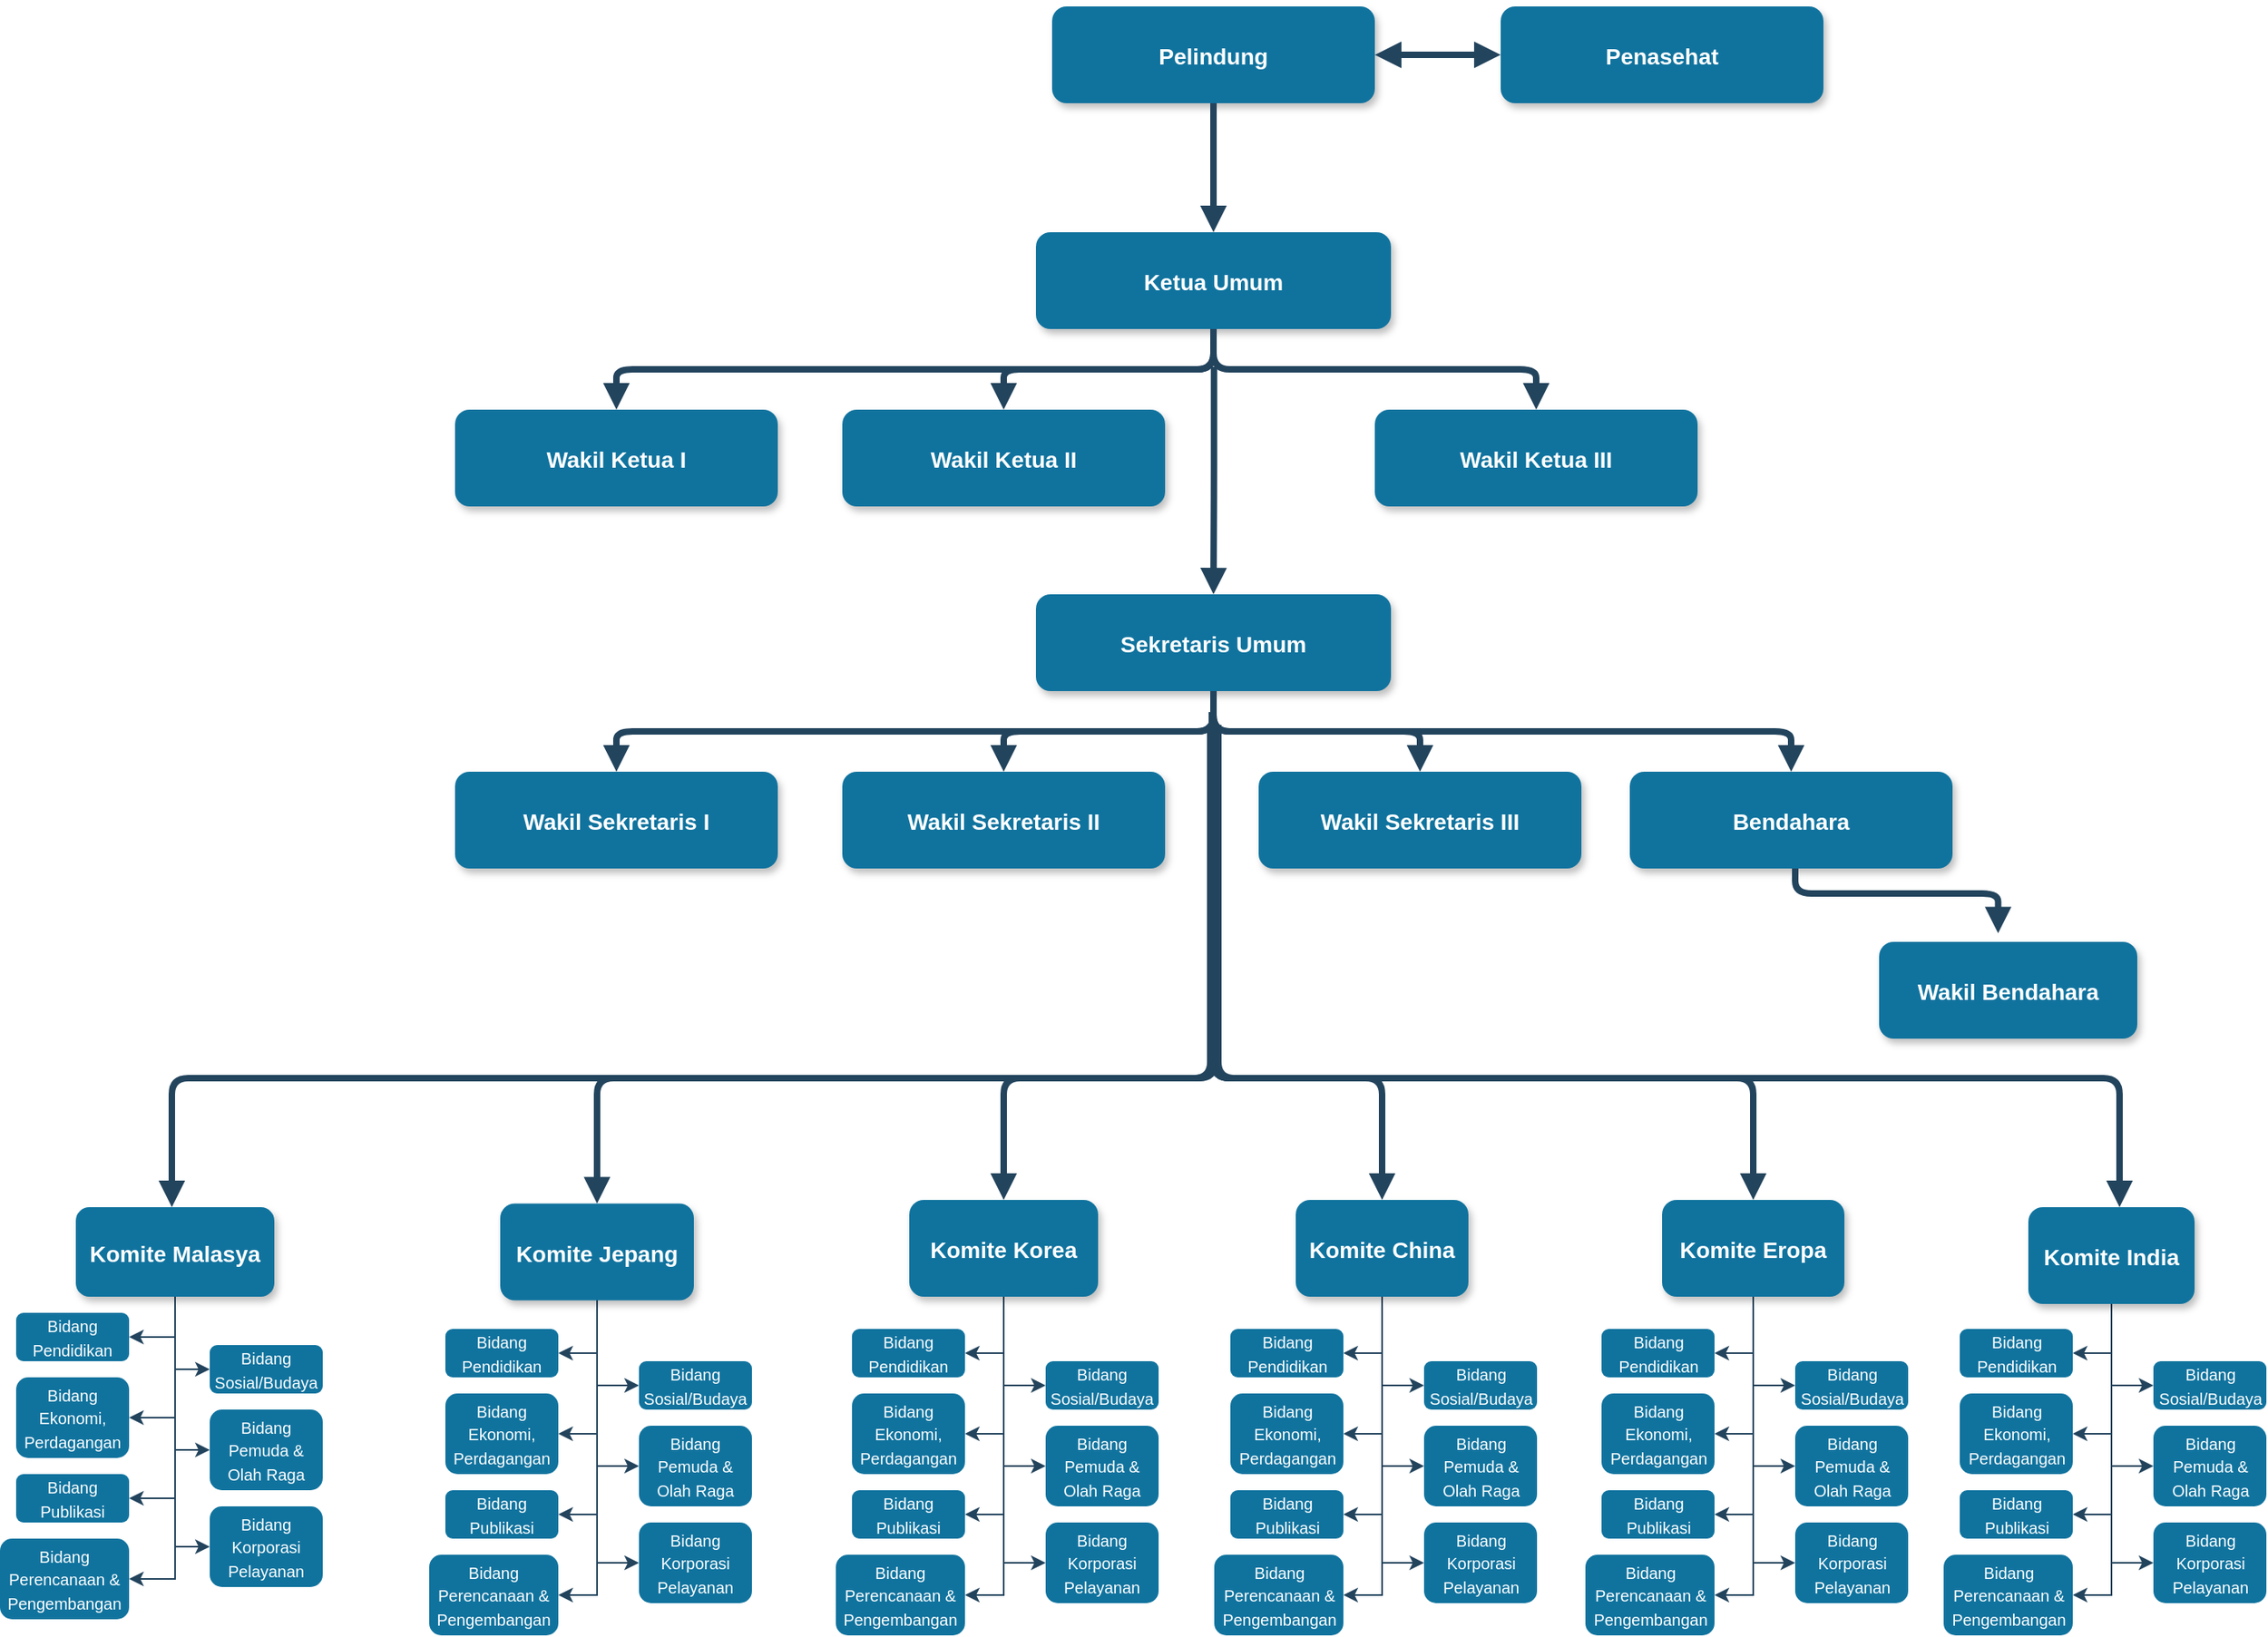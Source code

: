 <mxfile version="15.7.4" type="github">
  <diagram name="Page-1" id="97916047-d0de-89f5-080d-49f4d83e522f">
    <mxGraphModel dx="1789" dy="700" grid="1" gridSize="10" guides="1" tooltips="1" connect="1" arrows="1" fold="1" page="1" pageScale="1.5" pageWidth="1169" pageHeight="827" background="none" math="0" shadow="0">
      <root>
        <mxCell id="0" />
        <mxCell id="1" parent="0" />
        <mxCell id="2" value="Pelindung" style="rounded=1;fillColor=#10739E;strokeColor=none;shadow=1;gradientColor=none;fontStyle=1;fontColor=#FFFFFF;fontSize=14;" parent="1" vertex="1">
          <mxGeometry x="672" y="40" width="200" height="60" as="geometry" />
        </mxCell>
        <mxCell id="3" value="Ketua Umum" style="rounded=1;fillColor=#10739E;strokeColor=none;shadow=1;gradientColor=none;fontStyle=1;fontColor=#FFFFFF;fontSize=14;" parent="1" vertex="1">
          <mxGeometry x="662" y="180" width="220" height="60" as="geometry" />
        </mxCell>
        <mxCell id="4" value="Wakil Ketua I" style="rounded=1;fillColor=#10739E;strokeColor=none;shadow=1;gradientColor=none;fontStyle=1;fontColor=#FFFFFF;fontSize=14;" parent="1" vertex="1">
          <mxGeometry x="302" y="290" width="200" height="60" as="geometry" />
        </mxCell>
        <mxCell id="5" value="Wakil Ketua II" style="rounded=1;fillColor=#10739E;strokeColor=none;shadow=1;gradientColor=none;fontStyle=1;fontColor=#FFFFFF;fontSize=14;" parent="1" vertex="1">
          <mxGeometry x="542" y="290" width="200" height="60" as="geometry" />
        </mxCell>
        <mxCell id="6" value="Wakil Ketua III" style="rounded=1;fillColor=#10739E;strokeColor=none;shadow=1;gradientColor=none;fontStyle=1;fontColor=#FFFFFF;fontSize=14;" parent="1" vertex="1">
          <mxGeometry x="872" y="290" width="200" height="60" as="geometry" />
        </mxCell>
        <mxCell id="29" value="" style="edgeStyle=elbowEdgeStyle;elbow=vertical;strokeWidth=4;endArrow=block;endFill=1;fontStyle=1;strokeColor=#23445D;" parent="1" source="2" target="3" edge="1">
          <mxGeometry x="22" width="100" height="100" as="geometry">
            <mxPoint x="22" y="100" as="sourcePoint" />
            <mxPoint x="122" as="targetPoint" />
          </mxGeometry>
        </mxCell>
        <mxCell id="30" value="" style="edgeStyle=elbowEdgeStyle;elbow=vertical;strokeWidth=4;endArrow=block;endFill=1;fontStyle=1;strokeColor=#23445D;" parent="1" source="3" target="5" edge="1">
          <mxGeometry x="22" width="100" height="100" as="geometry">
            <mxPoint x="22" y="100" as="sourcePoint" />
            <mxPoint x="122" as="targetPoint" />
          </mxGeometry>
        </mxCell>
        <mxCell id="31" value="" style="edgeStyle=elbowEdgeStyle;elbow=vertical;strokeWidth=4;endArrow=block;endFill=1;fontStyle=1;strokeColor=#23445D;" parent="1" source="3" target="4" edge="1">
          <mxGeometry x="22" width="100" height="100" as="geometry">
            <mxPoint x="22" y="100" as="sourcePoint" />
            <mxPoint x="122" as="targetPoint" />
          </mxGeometry>
        </mxCell>
        <mxCell id="32" value="" style="edgeStyle=elbowEdgeStyle;elbow=vertical;strokeWidth=4;endArrow=block;endFill=1;fontStyle=1;strokeColor=#23445D;" parent="1" source="3" target="6" edge="1">
          <mxGeometry x="22" width="100" height="100" as="geometry">
            <mxPoint x="22" y="100" as="sourcePoint" />
            <mxPoint x="122" as="targetPoint" />
          </mxGeometry>
        </mxCell>
        <mxCell id="H2F3GkgKyUctpQFXKYUD-55" value="Penasehat" style="rounded=1;fillColor=#10739E;strokeColor=none;shadow=1;gradientColor=none;fontStyle=1;fontColor=#FFFFFF;fontSize=14;" vertex="1" parent="1">
          <mxGeometry x="950" y="40" width="200" height="60" as="geometry" />
        </mxCell>
        <mxCell id="H2F3GkgKyUctpQFXKYUD-59" value="" style="edgeStyle=elbowEdgeStyle;elbow=vertical;strokeWidth=4;endArrow=block;endFill=1;fontStyle=1;strokeColor=#23445D;" edge="1" parent="1">
          <mxGeometry x="22.33" y="163.5" width="100" height="100" as="geometry">
            <mxPoint x="772.33" y="263.5" as="sourcePoint" />
            <mxPoint x="772" y="404.5" as="targetPoint" />
          </mxGeometry>
        </mxCell>
        <mxCell id="H2F3GkgKyUctpQFXKYUD-60" value="Wakil Sekretaris I" style="rounded=1;fillColor=#10739E;strokeColor=none;shadow=1;gradientColor=none;fontStyle=1;fontColor=#FFFFFF;fontSize=14;" vertex="1" parent="1">
          <mxGeometry x="302" y="514.5" width="200" height="60" as="geometry" />
        </mxCell>
        <mxCell id="H2F3GkgKyUctpQFXKYUD-61" value="" style="edgeStyle=elbowEdgeStyle;elbow=vertical;strokeWidth=4;endArrow=block;endFill=1;fontStyle=1;strokeColor=#23445D;" edge="1" source="H2F3GkgKyUctpQFXKYUD-66" target="H2F3GkgKyUctpQFXKYUD-60" parent="1">
          <mxGeometry x="22" y="224.5" width="100" height="100" as="geometry">
            <mxPoint x="22" y="324.5" as="sourcePoint" />
            <mxPoint x="122" y="224.5" as="targetPoint" />
          </mxGeometry>
        </mxCell>
        <mxCell id="H2F3GkgKyUctpQFXKYUD-62" value="Wakil Sekretaris II" style="rounded=1;fillColor=#10739E;strokeColor=none;shadow=1;gradientColor=none;fontStyle=1;fontColor=#FFFFFF;fontSize=14;" vertex="1" parent="1">
          <mxGeometry x="542" y="514.5" width="200" height="60" as="geometry" />
        </mxCell>
        <mxCell id="H2F3GkgKyUctpQFXKYUD-64" value="Wakil Sekretaris III" style="rounded=1;fillColor=#10739E;strokeColor=none;shadow=1;gradientColor=none;fontStyle=1;fontColor=#FFFFFF;fontSize=14;" vertex="1" parent="1">
          <mxGeometry x="800" y="514.5" width="200" height="60" as="geometry" />
        </mxCell>
        <mxCell id="H2F3GkgKyUctpQFXKYUD-65" value="" style="edgeStyle=elbowEdgeStyle;elbow=vertical;strokeWidth=4;endArrow=block;endFill=1;fontStyle=1;strokeColor=#23445D;" edge="1" source="H2F3GkgKyUctpQFXKYUD-66" target="H2F3GkgKyUctpQFXKYUD-64" parent="1">
          <mxGeometry x="22" y="224.5" width="100" height="100" as="geometry">
            <mxPoint x="22" y="324.5" as="sourcePoint" />
            <mxPoint x="122" y="224.5" as="targetPoint" />
          </mxGeometry>
        </mxCell>
        <mxCell id="H2F3GkgKyUctpQFXKYUD-66" value="Sekretaris Umum" style="rounded=1;fillColor=#10739E;strokeColor=none;shadow=1;gradientColor=none;fontStyle=1;fontColor=#FFFFFF;fontSize=14;" vertex="1" parent="1">
          <mxGeometry x="662" y="404.5" width="220" height="60" as="geometry" />
        </mxCell>
        <mxCell id="H2F3GkgKyUctpQFXKYUD-67" value="" style="edgeStyle=elbowEdgeStyle;elbow=vertical;strokeWidth=4;endArrow=block;endFill=1;fontStyle=1;strokeColor=#23445D;" edge="1" parent="1">
          <mxGeometry x="22" y="224.5" width="100" height="100" as="geometry">
            <mxPoint x="772" y="464.5" as="sourcePoint" />
            <mxPoint x="642" y="514.5" as="targetPoint" />
          </mxGeometry>
        </mxCell>
        <mxCell id="H2F3GkgKyUctpQFXKYUD-68" value="" style="edgeStyle=elbowEdgeStyle;elbow=vertical;strokeWidth=4;endArrow=block;endFill=1;fontStyle=1;strokeColor=#23445D;exitX=0.5;exitY=1;exitDx=0;exitDy=0;" edge="1" target="H2F3GkgKyUctpQFXKYUD-69" parent="1" source="H2F3GkgKyUctpQFXKYUD-66">
          <mxGeometry x="270" y="224.5" width="100" height="100" as="geometry">
            <mxPoint x="1020" y="464.5" as="sourcePoint" />
            <mxPoint x="370" y="224.5" as="targetPoint" />
          </mxGeometry>
        </mxCell>
        <mxCell id="H2F3GkgKyUctpQFXKYUD-69" value="Bendahara" style="rounded=1;fillColor=#10739E;strokeColor=none;shadow=1;gradientColor=none;fontStyle=1;fontColor=#FFFFFF;fontSize=14;" vertex="1" parent="1">
          <mxGeometry x="1030" y="514.5" width="200" height="60" as="geometry" />
        </mxCell>
        <mxCell id="H2F3GkgKyUctpQFXKYUD-96" style="edgeStyle=orthogonalEdgeStyle;rounded=0;orthogonalLoop=1;jettySize=auto;html=1;entryX=1;entryY=0.5;entryDx=0;entryDy=0;strokeColor=#23445D;" edge="1" parent="1" source="H2F3GkgKyUctpQFXKYUD-70" target="H2F3GkgKyUctpQFXKYUD-87">
          <mxGeometry relative="1" as="geometry" />
        </mxCell>
        <mxCell id="H2F3GkgKyUctpQFXKYUD-97" style="edgeStyle=orthogonalEdgeStyle;rounded=0;orthogonalLoop=1;jettySize=auto;html=1;entryX=0;entryY=0.5;entryDx=0;entryDy=0;strokeColor=#23445D;" edge="1" parent="1" source="H2F3GkgKyUctpQFXKYUD-70" target="H2F3GkgKyUctpQFXKYUD-89">
          <mxGeometry relative="1" as="geometry" />
        </mxCell>
        <mxCell id="H2F3GkgKyUctpQFXKYUD-98" style="edgeStyle=orthogonalEdgeStyle;rounded=0;orthogonalLoop=1;jettySize=auto;html=1;entryX=1;entryY=0.5;entryDx=0;entryDy=0;strokeColor=#23445D;" edge="1" parent="1" source="H2F3GkgKyUctpQFXKYUD-70" target="H2F3GkgKyUctpQFXKYUD-88">
          <mxGeometry relative="1" as="geometry" />
        </mxCell>
        <mxCell id="H2F3GkgKyUctpQFXKYUD-99" style="edgeStyle=orthogonalEdgeStyle;rounded=0;orthogonalLoop=1;jettySize=auto;html=1;entryX=0;entryY=0.5;entryDx=0;entryDy=0;strokeColor=#23445D;" edge="1" parent="1" source="H2F3GkgKyUctpQFXKYUD-70" target="H2F3GkgKyUctpQFXKYUD-90">
          <mxGeometry relative="1" as="geometry" />
        </mxCell>
        <mxCell id="H2F3GkgKyUctpQFXKYUD-100" style="edgeStyle=orthogonalEdgeStyle;rounded=0;orthogonalLoop=1;jettySize=auto;html=1;entryX=1;entryY=0.5;entryDx=0;entryDy=0;strokeColor=#23445D;" edge="1" parent="1" source="H2F3GkgKyUctpQFXKYUD-70" target="H2F3GkgKyUctpQFXKYUD-91">
          <mxGeometry relative="1" as="geometry" />
        </mxCell>
        <mxCell id="H2F3GkgKyUctpQFXKYUD-101" style="edgeStyle=orthogonalEdgeStyle;rounded=0;orthogonalLoop=1;jettySize=auto;html=1;entryX=0;entryY=0.5;entryDx=0;entryDy=0;strokeColor=#23445D;" edge="1" parent="1" source="H2F3GkgKyUctpQFXKYUD-70" target="H2F3GkgKyUctpQFXKYUD-92">
          <mxGeometry relative="1" as="geometry" />
        </mxCell>
        <mxCell id="H2F3GkgKyUctpQFXKYUD-167" style="edgeStyle=orthogonalEdgeStyle;rounded=0;orthogonalLoop=1;jettySize=auto;html=1;entryX=1;entryY=0.5;entryDx=0;entryDy=0;fontSize=10;fontColor=#FFFFFF;strokeColor=#23445D;" edge="1" parent="1" source="H2F3GkgKyUctpQFXKYUD-70" target="H2F3GkgKyUctpQFXKYUD-93">
          <mxGeometry relative="1" as="geometry" />
        </mxCell>
        <mxCell id="H2F3GkgKyUctpQFXKYUD-70" value="Komite Malasya" style="rounded=1;fillColor=#10739E;strokeColor=none;shadow=1;gradientColor=none;fontStyle=1;fontColor=#FFFFFF;fontSize=14;" vertex="1" parent="1">
          <mxGeometry x="67" y="784.5" width="123" height="55.5" as="geometry" />
        </mxCell>
        <mxCell id="H2F3GkgKyUctpQFXKYUD-217" style="edgeStyle=orthogonalEdgeStyle;rounded=0;orthogonalLoop=1;jettySize=auto;html=1;entryX=1;entryY=0.5;entryDx=0;entryDy=0;fontSize=10;fontColor=#FFFFFF;strokeColor=#23445D;" edge="1" parent="1" source="H2F3GkgKyUctpQFXKYUD-71" target="H2F3GkgKyUctpQFXKYUD-188">
          <mxGeometry relative="1" as="geometry" />
        </mxCell>
        <mxCell id="H2F3GkgKyUctpQFXKYUD-218" style="edgeStyle=orthogonalEdgeStyle;rounded=0;orthogonalLoop=1;jettySize=auto;html=1;entryX=1;entryY=0.5;entryDx=0;entryDy=0;fontSize=10;fontColor=#FFFFFF;strokeColor=#23445D;" edge="1" parent="1" source="H2F3GkgKyUctpQFXKYUD-71" target="H2F3GkgKyUctpQFXKYUD-182">
          <mxGeometry relative="1" as="geometry" />
        </mxCell>
        <mxCell id="H2F3GkgKyUctpQFXKYUD-219" style="edgeStyle=orthogonalEdgeStyle;rounded=0;orthogonalLoop=1;jettySize=auto;html=1;entryX=0;entryY=0.5;entryDx=0;entryDy=0;fontSize=10;fontColor=#FFFFFF;strokeColor=#23445D;" edge="1" parent="1" source="H2F3GkgKyUctpQFXKYUD-71" target="H2F3GkgKyUctpQFXKYUD-184">
          <mxGeometry relative="1" as="geometry" />
        </mxCell>
        <mxCell id="H2F3GkgKyUctpQFXKYUD-220" style="edgeStyle=orthogonalEdgeStyle;rounded=0;orthogonalLoop=1;jettySize=auto;html=1;entryX=1;entryY=0.5;entryDx=0;entryDy=0;fontSize=10;fontColor=#FFFFFF;strokeColor=#23445D;" edge="1" parent="1" source="H2F3GkgKyUctpQFXKYUD-71" target="H2F3GkgKyUctpQFXKYUD-183">
          <mxGeometry relative="1" as="geometry" />
        </mxCell>
        <mxCell id="H2F3GkgKyUctpQFXKYUD-221" style="edgeStyle=orthogonalEdgeStyle;rounded=0;orthogonalLoop=1;jettySize=auto;html=1;entryX=0;entryY=0.5;entryDx=0;entryDy=0;fontSize=10;fontColor=#FFFFFF;strokeColor=#23445D;" edge="1" parent="1" source="H2F3GkgKyUctpQFXKYUD-71" target="H2F3GkgKyUctpQFXKYUD-185">
          <mxGeometry relative="1" as="geometry" />
        </mxCell>
        <mxCell id="H2F3GkgKyUctpQFXKYUD-222" style="edgeStyle=orthogonalEdgeStyle;rounded=0;orthogonalLoop=1;jettySize=auto;html=1;entryX=1;entryY=0.5;entryDx=0;entryDy=0;fontSize=10;fontColor=#FFFFFF;strokeColor=#23445D;" edge="1" parent="1" source="H2F3GkgKyUctpQFXKYUD-71" target="H2F3GkgKyUctpQFXKYUD-186">
          <mxGeometry relative="1" as="geometry" />
        </mxCell>
        <mxCell id="H2F3GkgKyUctpQFXKYUD-223" style="edgeStyle=orthogonalEdgeStyle;rounded=0;orthogonalLoop=1;jettySize=auto;html=1;entryX=0;entryY=0.5;entryDx=0;entryDy=0;fontSize=10;fontColor=#FFFFFF;strokeColor=#23445D;" edge="1" parent="1" source="H2F3GkgKyUctpQFXKYUD-71" target="H2F3GkgKyUctpQFXKYUD-187">
          <mxGeometry relative="1" as="geometry" />
        </mxCell>
        <mxCell id="H2F3GkgKyUctpQFXKYUD-71" value="Komite Jepang" style="rounded=1;fillColor=#10739E;strokeColor=none;shadow=1;gradientColor=none;fontStyle=1;fontColor=#FFFFFF;fontSize=14;" vertex="1" parent="1">
          <mxGeometry x="330" y="782.25" width="120" height="60" as="geometry" />
        </mxCell>
        <mxCell id="H2F3GkgKyUctpQFXKYUD-225" style="edgeStyle=orthogonalEdgeStyle;rounded=0;orthogonalLoop=1;jettySize=auto;html=1;entryX=1;entryY=0.5;entryDx=0;entryDy=0;fontSize=10;fontColor=#FFFFFF;strokeColor=#23445D;" edge="1" parent="1" source="H2F3GkgKyUctpQFXKYUD-72" target="H2F3GkgKyUctpQFXKYUD-195">
          <mxGeometry relative="1" as="geometry" />
        </mxCell>
        <mxCell id="H2F3GkgKyUctpQFXKYUD-226" style="edgeStyle=orthogonalEdgeStyle;rounded=0;orthogonalLoop=1;jettySize=auto;html=1;entryX=1;entryY=0.5;entryDx=0;entryDy=0;fontSize=10;fontColor=#FFFFFF;strokeColor=#23445D;" edge="1" parent="1" source="H2F3GkgKyUctpQFXKYUD-72" target="H2F3GkgKyUctpQFXKYUD-189">
          <mxGeometry relative="1" as="geometry" />
        </mxCell>
        <mxCell id="H2F3GkgKyUctpQFXKYUD-227" style="edgeStyle=orthogonalEdgeStyle;rounded=0;orthogonalLoop=1;jettySize=auto;html=1;entryX=0;entryY=0.5;entryDx=0;entryDy=0;fontSize=10;fontColor=#FFFFFF;strokeColor=#23445D;" edge="1" parent="1" source="H2F3GkgKyUctpQFXKYUD-72" target="H2F3GkgKyUctpQFXKYUD-191">
          <mxGeometry relative="1" as="geometry" />
        </mxCell>
        <mxCell id="H2F3GkgKyUctpQFXKYUD-228" style="edgeStyle=orthogonalEdgeStyle;rounded=0;orthogonalLoop=1;jettySize=auto;html=1;entryX=1;entryY=0.5;entryDx=0;entryDy=0;fontSize=10;fontColor=#FFFFFF;strokeColor=#23445D;" edge="1" parent="1" source="H2F3GkgKyUctpQFXKYUD-72" target="H2F3GkgKyUctpQFXKYUD-190">
          <mxGeometry relative="1" as="geometry" />
        </mxCell>
        <mxCell id="H2F3GkgKyUctpQFXKYUD-229" style="edgeStyle=orthogonalEdgeStyle;rounded=0;orthogonalLoop=1;jettySize=auto;html=1;entryX=0;entryY=0.5;entryDx=0;entryDy=0;fontSize=10;fontColor=#FFFFFF;strokeColor=#23445D;" edge="1" parent="1" source="H2F3GkgKyUctpQFXKYUD-72" target="H2F3GkgKyUctpQFXKYUD-192">
          <mxGeometry relative="1" as="geometry" />
        </mxCell>
        <mxCell id="H2F3GkgKyUctpQFXKYUD-230" style="edgeStyle=orthogonalEdgeStyle;rounded=0;orthogonalLoop=1;jettySize=auto;html=1;entryX=1;entryY=0.5;entryDx=0;entryDy=0;fontSize=10;fontColor=#FFFFFF;strokeColor=#23445D;" edge="1" parent="1" source="H2F3GkgKyUctpQFXKYUD-72" target="H2F3GkgKyUctpQFXKYUD-193">
          <mxGeometry relative="1" as="geometry" />
        </mxCell>
        <mxCell id="H2F3GkgKyUctpQFXKYUD-231" style="edgeStyle=orthogonalEdgeStyle;rounded=0;orthogonalLoop=1;jettySize=auto;html=1;entryX=0;entryY=0.5;entryDx=0;entryDy=0;fontSize=10;fontColor=#FFFFFF;strokeColor=#23445D;" edge="1" parent="1" source="H2F3GkgKyUctpQFXKYUD-72" target="H2F3GkgKyUctpQFXKYUD-194">
          <mxGeometry relative="1" as="geometry" />
        </mxCell>
        <mxCell id="H2F3GkgKyUctpQFXKYUD-72" value="Komite Korea" style="rounded=1;fillColor=#10739E;strokeColor=none;shadow=1;gradientColor=none;fontStyle=1;fontColor=#FFFFFF;fontSize=14;" vertex="1" parent="1">
          <mxGeometry x="583.5" y="780" width="117" height="60" as="geometry" />
        </mxCell>
        <mxCell id="H2F3GkgKyUctpQFXKYUD-74" value="" style="edgeStyle=elbowEdgeStyle;elbow=vertical;strokeWidth=4;endArrow=block;endFill=1;fontStyle=1;strokeColor=#23445D;entryX=0.5;entryY=0;entryDx=0;entryDy=0;" edge="1" parent="1">
          <mxGeometry x="-139" y="357.5" width="100" height="100" as="geometry">
            <mxPoint x="771" y="477.5" as="sourcePoint" />
            <mxPoint x="126.5" y="784.5" as="targetPoint" />
            <Array as="points">
              <mxPoint x="468" y="704.5" />
              <mxPoint x="511" y="587.5" />
            </Array>
          </mxGeometry>
        </mxCell>
        <mxCell id="H2F3GkgKyUctpQFXKYUD-75" value="" style="edgeStyle=elbowEdgeStyle;elbow=vertical;strokeWidth=4;endArrow=block;endFill=1;fontStyle=1;strokeColor=#23445D;entryX=0.5;entryY=0;entryDx=0;entryDy=0;" edge="1" parent="1" target="H2F3GkgKyUctpQFXKYUD-71">
          <mxGeometry x="-137" y="356.5" width="100" height="100" as="geometry">
            <mxPoint x="773" y="486.5" as="sourcePoint" />
            <mxPoint x="424.6" y="674.52" as="targetPoint" />
            <Array as="points">
              <mxPoint x="600" y="704.5" />
            </Array>
          </mxGeometry>
        </mxCell>
        <mxCell id="H2F3GkgKyUctpQFXKYUD-76" value="" style="edgeStyle=elbowEdgeStyle;elbow=vertical;strokeWidth=4;endArrow=block;endFill=1;fontStyle=1;strokeColor=#23445D;entryX=0.5;entryY=0;entryDx=0;entryDy=0;" edge="1" parent="1" target="H2F3GkgKyUctpQFXKYUD-72">
          <mxGeometry x="78.4" y="367.48" width="100" height="100" as="geometry">
            <mxPoint x="770" y="485.5" as="sourcePoint" />
            <mxPoint x="660" y="685.5" as="targetPoint" />
            <Array as="points">
              <mxPoint x="710" y="704.5" />
            </Array>
          </mxGeometry>
        </mxCell>
        <mxCell id="H2F3GkgKyUctpQFXKYUD-81" value="" style="edgeStyle=elbowEdgeStyle;elbow=vertical;strokeWidth=4;endArrow=block;endFill=1;fontStyle=1;strokeColor=#23445D;entryX=0.5;entryY=0;entryDx=0;entryDy=0;" edge="1" target="H2F3GkgKyUctpQFXKYUD-83" parent="1">
          <mxGeometry x="22" y="357.5" width="100" height="100" as="geometry">
            <mxPoint x="772" y="497.5" as="sourcePoint" />
            <mxPoint x="982" y="687.5" as="targetPoint" />
            <Array as="points">
              <mxPoint x="840" y="704.5" />
            </Array>
          </mxGeometry>
        </mxCell>
        <mxCell id="H2F3GkgKyUctpQFXKYUD-82" value="" style="edgeStyle=elbowEdgeStyle;elbow=vertical;strokeWidth=4;endArrow=block;endFill=1;fontStyle=1;strokeColor=#23445D;entryX=0.5;entryY=0;entryDx=0;entryDy=0;" edge="1" target="H2F3GkgKyUctpQFXKYUD-84" parent="1">
          <mxGeometry x="270" y="355.5" width="100" height="100" as="geometry">
            <mxPoint x="772" y="485.5" as="sourcePoint" />
            <mxPoint x="1220" y="685.5" as="targetPoint" />
            <Array as="points">
              <mxPoint x="960" y="704.5" />
            </Array>
          </mxGeometry>
        </mxCell>
        <mxCell id="H2F3GkgKyUctpQFXKYUD-240" style="edgeStyle=orthogonalEdgeStyle;rounded=0;orthogonalLoop=1;jettySize=auto;html=1;entryX=1;entryY=0.5;entryDx=0;entryDy=0;fontSize=10;fontColor=#FFFFFF;strokeColor=#23445D;" edge="1" parent="1" source="H2F3GkgKyUctpQFXKYUD-83" target="H2F3GkgKyUctpQFXKYUD-202">
          <mxGeometry relative="1" as="geometry" />
        </mxCell>
        <mxCell id="H2F3GkgKyUctpQFXKYUD-241" style="edgeStyle=orthogonalEdgeStyle;rounded=0;orthogonalLoop=1;jettySize=auto;html=1;entryX=1;entryY=0.5;entryDx=0;entryDy=0;fontSize=10;fontColor=#FFFFFF;strokeColor=#23445D;" edge="1" parent="1" source="H2F3GkgKyUctpQFXKYUD-83" target="H2F3GkgKyUctpQFXKYUD-196">
          <mxGeometry relative="1" as="geometry" />
        </mxCell>
        <mxCell id="H2F3GkgKyUctpQFXKYUD-242" style="edgeStyle=orthogonalEdgeStyle;rounded=0;orthogonalLoop=1;jettySize=auto;html=1;entryX=1;entryY=0.5;entryDx=0;entryDy=0;fontSize=10;fontColor=#FFFFFF;strokeColor=#23445D;" edge="1" parent="1" source="H2F3GkgKyUctpQFXKYUD-83" target="H2F3GkgKyUctpQFXKYUD-197">
          <mxGeometry relative="1" as="geometry" />
        </mxCell>
        <mxCell id="H2F3GkgKyUctpQFXKYUD-243" style="edgeStyle=orthogonalEdgeStyle;rounded=0;orthogonalLoop=1;jettySize=auto;html=1;entryX=1;entryY=0.5;entryDx=0;entryDy=0;fontSize=10;fontColor=#FFFFFF;strokeColor=#23445D;" edge="1" parent="1" source="H2F3GkgKyUctpQFXKYUD-83" target="H2F3GkgKyUctpQFXKYUD-200">
          <mxGeometry relative="1" as="geometry" />
        </mxCell>
        <mxCell id="H2F3GkgKyUctpQFXKYUD-244" style="edgeStyle=orthogonalEdgeStyle;rounded=0;orthogonalLoop=1;jettySize=auto;html=1;entryX=0;entryY=0.5;entryDx=0;entryDy=0;fontSize=10;fontColor=#FFFFFF;strokeColor=#23445D;" edge="1" parent="1" source="H2F3GkgKyUctpQFXKYUD-83" target="H2F3GkgKyUctpQFXKYUD-198">
          <mxGeometry relative="1" as="geometry" />
        </mxCell>
        <mxCell id="H2F3GkgKyUctpQFXKYUD-245" style="edgeStyle=orthogonalEdgeStyle;rounded=0;orthogonalLoop=1;jettySize=auto;html=1;entryX=0;entryY=0.5;entryDx=0;entryDy=0;fontSize=10;fontColor=#FFFFFF;strokeColor=#23445D;" edge="1" parent="1" source="H2F3GkgKyUctpQFXKYUD-83" target="H2F3GkgKyUctpQFXKYUD-199">
          <mxGeometry relative="1" as="geometry" />
        </mxCell>
        <mxCell id="H2F3GkgKyUctpQFXKYUD-246" style="edgeStyle=orthogonalEdgeStyle;rounded=0;orthogonalLoop=1;jettySize=auto;html=1;entryX=0;entryY=0.5;entryDx=0;entryDy=0;fontSize=10;fontColor=#FFFFFF;strokeColor=#23445D;" edge="1" parent="1" source="H2F3GkgKyUctpQFXKYUD-83" target="H2F3GkgKyUctpQFXKYUD-201">
          <mxGeometry relative="1" as="geometry" />
        </mxCell>
        <mxCell id="H2F3GkgKyUctpQFXKYUD-83" value="Komite China" style="rounded=1;fillColor=#10739E;strokeColor=none;shadow=1;gradientColor=none;fontStyle=1;fontColor=#FFFFFF;fontSize=14;" vertex="1" parent="1">
          <mxGeometry x="823" y="780" width="107" height="60" as="geometry" />
        </mxCell>
        <mxCell id="H2F3GkgKyUctpQFXKYUD-247" style="edgeStyle=orthogonalEdgeStyle;rounded=0;orthogonalLoop=1;jettySize=auto;html=1;entryX=1;entryY=0.5;entryDx=0;entryDy=0;fontSize=10;fontColor=#FFFFFF;strokeColor=#23445D;" edge="1" parent="1" source="H2F3GkgKyUctpQFXKYUD-84" target="H2F3GkgKyUctpQFXKYUD-209">
          <mxGeometry relative="1" as="geometry" />
        </mxCell>
        <mxCell id="H2F3GkgKyUctpQFXKYUD-248" style="edgeStyle=orthogonalEdgeStyle;rounded=0;orthogonalLoop=1;jettySize=auto;html=1;entryX=1;entryY=0.5;entryDx=0;entryDy=0;fontSize=10;fontColor=#FFFFFF;strokeColor=#23445D;" edge="1" parent="1" source="H2F3GkgKyUctpQFXKYUD-84" target="H2F3GkgKyUctpQFXKYUD-203">
          <mxGeometry relative="1" as="geometry" />
        </mxCell>
        <mxCell id="H2F3GkgKyUctpQFXKYUD-249" style="edgeStyle=orthogonalEdgeStyle;rounded=0;orthogonalLoop=1;jettySize=auto;html=1;entryX=1;entryY=0.5;entryDx=0;entryDy=0;fontSize=10;fontColor=#FFFFFF;strokeColor=#23445D;" edge="1" parent="1" source="H2F3GkgKyUctpQFXKYUD-84" target="H2F3GkgKyUctpQFXKYUD-204">
          <mxGeometry relative="1" as="geometry" />
        </mxCell>
        <mxCell id="H2F3GkgKyUctpQFXKYUD-250" style="edgeStyle=orthogonalEdgeStyle;rounded=0;orthogonalLoop=1;jettySize=auto;html=1;entryX=1;entryY=0.5;entryDx=0;entryDy=0;fontSize=10;fontColor=#FFFFFF;strokeColor=#23445D;" edge="1" parent="1" source="H2F3GkgKyUctpQFXKYUD-84" target="H2F3GkgKyUctpQFXKYUD-207">
          <mxGeometry relative="1" as="geometry" />
        </mxCell>
        <mxCell id="H2F3GkgKyUctpQFXKYUD-251" style="edgeStyle=orthogonalEdgeStyle;rounded=0;orthogonalLoop=1;jettySize=auto;html=1;entryX=0;entryY=0.5;entryDx=0;entryDy=0;fontSize=10;fontColor=#FFFFFF;strokeColor=#23445D;" edge="1" parent="1" source="H2F3GkgKyUctpQFXKYUD-84" target="H2F3GkgKyUctpQFXKYUD-205">
          <mxGeometry relative="1" as="geometry" />
        </mxCell>
        <mxCell id="H2F3GkgKyUctpQFXKYUD-252" style="edgeStyle=orthogonalEdgeStyle;rounded=0;orthogonalLoop=1;jettySize=auto;html=1;entryX=0;entryY=0.5;entryDx=0;entryDy=0;fontSize=10;fontColor=#FFFFFF;strokeColor=#23445D;" edge="1" parent="1" source="H2F3GkgKyUctpQFXKYUD-84" target="H2F3GkgKyUctpQFXKYUD-206">
          <mxGeometry relative="1" as="geometry" />
        </mxCell>
        <mxCell id="H2F3GkgKyUctpQFXKYUD-253" style="edgeStyle=orthogonalEdgeStyle;rounded=0;orthogonalLoop=1;jettySize=auto;html=1;entryX=0;entryY=0.5;entryDx=0;entryDy=0;fontSize=10;fontColor=#FFFFFF;strokeColor=#23445D;" edge="1" parent="1" source="H2F3GkgKyUctpQFXKYUD-84" target="H2F3GkgKyUctpQFXKYUD-208">
          <mxGeometry relative="1" as="geometry" />
        </mxCell>
        <mxCell id="H2F3GkgKyUctpQFXKYUD-84" value="Komite Eropa" style="rounded=1;fillColor=#10739E;strokeColor=none;shadow=1;gradientColor=none;fontStyle=1;fontColor=#FFFFFF;fontSize=14;" vertex="1" parent="1">
          <mxGeometry x="1050" y="780" width="113" height="60" as="geometry" />
        </mxCell>
        <mxCell id="H2F3GkgKyUctpQFXKYUD-254" style="edgeStyle=orthogonalEdgeStyle;rounded=0;orthogonalLoop=1;jettySize=auto;html=1;entryX=1;entryY=0.5;entryDx=0;entryDy=0;fontSize=10;fontColor=#FFFFFF;strokeColor=#23445D;" edge="1" parent="1" source="H2F3GkgKyUctpQFXKYUD-85" target="H2F3GkgKyUctpQFXKYUD-216">
          <mxGeometry relative="1" as="geometry" />
        </mxCell>
        <mxCell id="H2F3GkgKyUctpQFXKYUD-255" style="edgeStyle=orthogonalEdgeStyle;rounded=0;orthogonalLoop=1;jettySize=auto;html=1;entryX=1;entryY=0.5;entryDx=0;entryDy=0;fontSize=10;fontColor=#FFFFFF;strokeColor=#23445D;" edge="1" parent="1" source="H2F3GkgKyUctpQFXKYUD-85" target="H2F3GkgKyUctpQFXKYUD-210">
          <mxGeometry relative="1" as="geometry" />
        </mxCell>
        <mxCell id="H2F3GkgKyUctpQFXKYUD-256" style="edgeStyle=orthogonalEdgeStyle;rounded=0;orthogonalLoop=1;jettySize=auto;html=1;entryX=0;entryY=0.5;entryDx=0;entryDy=0;fontSize=10;fontColor=#FFFFFF;strokeColor=#23445D;" edge="1" parent="1" source="H2F3GkgKyUctpQFXKYUD-85" target="H2F3GkgKyUctpQFXKYUD-212">
          <mxGeometry relative="1" as="geometry" />
        </mxCell>
        <mxCell id="H2F3GkgKyUctpQFXKYUD-257" style="edgeStyle=orthogonalEdgeStyle;rounded=0;orthogonalLoop=1;jettySize=auto;html=1;entryX=1;entryY=0.5;entryDx=0;entryDy=0;fontSize=10;fontColor=#FFFFFF;strokeColor=#23445D;" edge="1" parent="1" source="H2F3GkgKyUctpQFXKYUD-85" target="H2F3GkgKyUctpQFXKYUD-211">
          <mxGeometry relative="1" as="geometry" />
        </mxCell>
        <mxCell id="H2F3GkgKyUctpQFXKYUD-258" style="edgeStyle=orthogonalEdgeStyle;rounded=0;orthogonalLoop=1;jettySize=auto;html=1;entryX=0;entryY=0.5;entryDx=0;entryDy=0;fontSize=10;fontColor=#FFFFFF;strokeColor=#23445D;" edge="1" parent="1" source="H2F3GkgKyUctpQFXKYUD-85" target="H2F3GkgKyUctpQFXKYUD-213">
          <mxGeometry relative="1" as="geometry" />
        </mxCell>
        <mxCell id="H2F3GkgKyUctpQFXKYUD-259" style="edgeStyle=orthogonalEdgeStyle;rounded=0;orthogonalLoop=1;jettySize=auto;html=1;entryX=1;entryY=0.5;entryDx=0;entryDy=0;fontSize=10;fontColor=#FFFFFF;strokeColor=#23445D;" edge="1" parent="1" source="H2F3GkgKyUctpQFXKYUD-85" target="H2F3GkgKyUctpQFXKYUD-214">
          <mxGeometry relative="1" as="geometry" />
        </mxCell>
        <mxCell id="H2F3GkgKyUctpQFXKYUD-260" style="edgeStyle=orthogonalEdgeStyle;rounded=0;orthogonalLoop=1;jettySize=auto;html=1;entryX=0;entryY=0.5;entryDx=0;entryDy=0;fontSize=10;fontColor=#FFFFFF;strokeColor=#23445D;" edge="1" parent="1" source="H2F3GkgKyUctpQFXKYUD-85" target="H2F3GkgKyUctpQFXKYUD-215">
          <mxGeometry relative="1" as="geometry" />
        </mxCell>
        <mxCell id="H2F3GkgKyUctpQFXKYUD-85" value="Komite India" style="rounded=1;fillColor=#10739E;strokeColor=none;shadow=1;gradientColor=none;fontStyle=1;fontColor=#FFFFFF;fontSize=14;" vertex="1" parent="1">
          <mxGeometry x="1277" y="784.5" width="103" height="60" as="geometry" />
        </mxCell>
        <mxCell id="H2F3GkgKyUctpQFXKYUD-86" value="" style="edgeStyle=elbowEdgeStyle;elbow=vertical;strokeWidth=4;endArrow=block;endFill=1;fontStyle=1;strokeColor=#23445D;entryX=0.5;entryY=0;entryDx=0;entryDy=0;" edge="1" parent="1">
          <mxGeometry x="513" y="355.5" width="100" height="100" as="geometry">
            <mxPoint x="775" y="485.5" as="sourcePoint" />
            <mxPoint x="1333.5" y="784.5" as="targetPoint" />
            <Array as="points">
              <mxPoint x="1085" y="704.5" />
            </Array>
          </mxGeometry>
        </mxCell>
        <mxCell id="H2F3GkgKyUctpQFXKYUD-87" value="&lt;div&gt;&lt;span style=&quot;font-size: 10px&quot;&gt;&lt;font color=&quot;#ffffff&quot;&gt;Bidang Pendidikan&lt;/font&gt;&lt;/span&gt;&lt;/div&gt;" style="rounded=1;whiteSpace=wrap;html=1;align=center;fillColor=#10739E;strokeColor=none;" vertex="1" parent="1">
          <mxGeometry x="30" y="850" width="70" height="30" as="geometry" />
        </mxCell>
        <mxCell id="H2F3GkgKyUctpQFXKYUD-88" value="&lt;font style=&quot;font-size: 10px&quot; color=&quot;#ffffff&quot;&gt;Bidang Ekonomi, Perdagangan&lt;/font&gt;" style="rounded=1;whiteSpace=wrap;html=1;fillColor=#10739E;strokeColor=none;" vertex="1" parent="1">
          <mxGeometry x="30" y="890" width="70" height="50" as="geometry" />
        </mxCell>
        <mxCell id="H2F3GkgKyUctpQFXKYUD-89" value="&lt;font style=&quot;font-size: 10px&quot; color=&quot;#ffffff&quot;&gt;Bidang Sosial/Budaya&lt;/font&gt;" style="rounded=1;whiteSpace=wrap;html=1;fillColor=#10739E;strokeColor=none;" vertex="1" parent="1">
          <mxGeometry x="150" y="870" width="70" height="30" as="geometry" />
        </mxCell>
        <mxCell id="H2F3GkgKyUctpQFXKYUD-90" value="&lt;font style=&quot;font-size: 10px&quot; color=&quot;#ffffff&quot;&gt;Bidang Pemuda &amp;amp; Olah Raga&lt;/font&gt;" style="rounded=1;whiteSpace=wrap;html=1;fillColor=#10739E;strokeColor=none;" vertex="1" parent="1">
          <mxGeometry x="150" y="910" width="70" height="50" as="geometry" />
        </mxCell>
        <mxCell id="H2F3GkgKyUctpQFXKYUD-91" value="&lt;font style=&quot;font-size: 10px&quot; color=&quot;#ffffff&quot;&gt;Bidang Publikasi&lt;/font&gt;" style="rounded=1;whiteSpace=wrap;html=1;fillColor=#10739E;strokeColor=none;" vertex="1" parent="1">
          <mxGeometry x="30" y="950" width="70" height="30" as="geometry" />
        </mxCell>
        <mxCell id="H2F3GkgKyUctpQFXKYUD-92" value="&lt;font style=&quot;font-size: 10px&quot; color=&quot;#ffffff&quot;&gt;Bidang Korporasi Pelayanan&lt;/font&gt;" style="rounded=1;whiteSpace=wrap;html=1;fillColor=#10739E;strokeColor=none;" vertex="1" parent="1">
          <mxGeometry x="150" y="970" width="70" height="50" as="geometry" />
        </mxCell>
        <mxCell id="H2F3GkgKyUctpQFXKYUD-93" value="&lt;font style=&quot;font-size: 10px&quot; color=&quot;#ffffff&quot;&gt;Bidang Perencanaan &amp;amp; Pengembangan&lt;/font&gt;" style="rounded=1;whiteSpace=wrap;html=1;fillColor=#10739E;strokeColor=none;" vertex="1" parent="1">
          <mxGeometry x="20" y="990" width="80" height="50" as="geometry" />
        </mxCell>
        <mxCell id="H2F3GkgKyUctpQFXKYUD-182" value="&lt;div&gt;&lt;span style=&quot;font-size: 10px&quot;&gt;&lt;font color=&quot;#ffffff&quot;&gt;Bidang Pendidikan&lt;/font&gt;&lt;/span&gt;&lt;/div&gt;" style="rounded=1;whiteSpace=wrap;html=1;align=center;fillColor=#10739E;strokeColor=none;" vertex="1" parent="1">
          <mxGeometry x="296" y="860" width="70" height="30" as="geometry" />
        </mxCell>
        <mxCell id="H2F3GkgKyUctpQFXKYUD-183" value="&lt;font style=&quot;font-size: 10px&quot; color=&quot;#ffffff&quot;&gt;Bidang Ekonomi, Perdagangan&lt;/font&gt;" style="rounded=1;whiteSpace=wrap;html=1;fillColor=#10739E;strokeColor=none;" vertex="1" parent="1">
          <mxGeometry x="296" y="900" width="70" height="50" as="geometry" />
        </mxCell>
        <mxCell id="H2F3GkgKyUctpQFXKYUD-184" value="&lt;font style=&quot;font-size: 10px&quot; color=&quot;#ffffff&quot;&gt;Bidang Sosial/Budaya&lt;/font&gt;" style="rounded=1;whiteSpace=wrap;html=1;fillColor=#10739E;strokeColor=none;" vertex="1" parent="1">
          <mxGeometry x="416" y="880" width="70" height="30" as="geometry" />
        </mxCell>
        <mxCell id="H2F3GkgKyUctpQFXKYUD-185" value="&lt;font style=&quot;font-size: 10px&quot; color=&quot;#ffffff&quot;&gt;Bidang Pemuda &amp;amp; Olah Raga&lt;/font&gt;" style="rounded=1;whiteSpace=wrap;html=1;fillColor=#10739E;strokeColor=none;" vertex="1" parent="1">
          <mxGeometry x="416" y="920" width="70" height="50" as="geometry" />
        </mxCell>
        <mxCell id="H2F3GkgKyUctpQFXKYUD-186" value="&lt;font style=&quot;font-size: 10px&quot; color=&quot;#ffffff&quot;&gt;Bidang Publikasi&lt;/font&gt;" style="rounded=1;whiteSpace=wrap;html=1;fillColor=#10739E;strokeColor=none;" vertex="1" parent="1">
          <mxGeometry x="296" y="960" width="70" height="30" as="geometry" />
        </mxCell>
        <mxCell id="H2F3GkgKyUctpQFXKYUD-187" value="&lt;font style=&quot;font-size: 10px&quot; color=&quot;#ffffff&quot;&gt;Bidang Korporasi Pelayanan&lt;/font&gt;" style="rounded=1;whiteSpace=wrap;html=1;fillColor=#10739E;strokeColor=none;" vertex="1" parent="1">
          <mxGeometry x="416" y="980" width="70" height="50" as="geometry" />
        </mxCell>
        <mxCell id="H2F3GkgKyUctpQFXKYUD-188" value="&lt;font style=&quot;font-size: 10px&quot; color=&quot;#ffffff&quot;&gt;Bidang Perencanaan &amp;amp; Pengembangan&lt;/font&gt;" style="rounded=1;whiteSpace=wrap;html=1;fillColor=#10739E;strokeColor=none;" vertex="1" parent="1">
          <mxGeometry x="286" y="1000" width="80" height="50" as="geometry" />
        </mxCell>
        <mxCell id="H2F3GkgKyUctpQFXKYUD-189" value="&lt;div&gt;&lt;span style=&quot;font-size: 10px&quot;&gt;&lt;font color=&quot;#ffffff&quot;&gt;Bidang Pendidikan&lt;/font&gt;&lt;/span&gt;&lt;/div&gt;" style="rounded=1;whiteSpace=wrap;html=1;align=center;fillColor=#10739E;strokeColor=none;" vertex="1" parent="1">
          <mxGeometry x="548" y="860" width="70" height="30" as="geometry" />
        </mxCell>
        <mxCell id="H2F3GkgKyUctpQFXKYUD-190" value="&lt;font style=&quot;font-size: 10px&quot; color=&quot;#ffffff&quot;&gt;Bidang Ekonomi, Perdagangan&lt;/font&gt;" style="rounded=1;whiteSpace=wrap;html=1;fillColor=#10739E;strokeColor=none;" vertex="1" parent="1">
          <mxGeometry x="548" y="900" width="70" height="50" as="geometry" />
        </mxCell>
        <mxCell id="H2F3GkgKyUctpQFXKYUD-191" value="&lt;font style=&quot;font-size: 10px&quot; color=&quot;#ffffff&quot;&gt;Bidang Sosial/Budaya&lt;/font&gt;" style="rounded=1;whiteSpace=wrap;html=1;fillColor=#10739E;strokeColor=none;" vertex="1" parent="1">
          <mxGeometry x="668" y="880" width="70" height="30" as="geometry" />
        </mxCell>
        <mxCell id="H2F3GkgKyUctpQFXKYUD-192" value="&lt;font style=&quot;font-size: 10px&quot; color=&quot;#ffffff&quot;&gt;Bidang Pemuda &amp;amp; Olah Raga&lt;/font&gt;" style="rounded=1;whiteSpace=wrap;html=1;fillColor=#10739E;strokeColor=none;" vertex="1" parent="1">
          <mxGeometry x="668" y="920" width="70" height="50" as="geometry" />
        </mxCell>
        <mxCell id="H2F3GkgKyUctpQFXKYUD-193" value="&lt;font style=&quot;font-size: 10px&quot; color=&quot;#ffffff&quot;&gt;Bidang Publikasi&lt;/font&gt;" style="rounded=1;whiteSpace=wrap;html=1;fillColor=#10739E;strokeColor=none;" vertex="1" parent="1">
          <mxGeometry x="548" y="960" width="70" height="30" as="geometry" />
        </mxCell>
        <mxCell id="H2F3GkgKyUctpQFXKYUD-194" value="&lt;font style=&quot;font-size: 10px&quot; color=&quot;#ffffff&quot;&gt;Bidang Korporasi Pelayanan&lt;/font&gt;" style="rounded=1;whiteSpace=wrap;html=1;fillColor=#10739E;strokeColor=none;" vertex="1" parent="1">
          <mxGeometry x="668" y="980" width="70" height="50" as="geometry" />
        </mxCell>
        <mxCell id="H2F3GkgKyUctpQFXKYUD-195" value="&lt;font style=&quot;font-size: 10px&quot; color=&quot;#ffffff&quot;&gt;Bidang Perencanaan &amp;amp; Pengembangan&lt;/font&gt;" style="rounded=1;whiteSpace=wrap;html=1;fillColor=#10739E;strokeColor=none;" vertex="1" parent="1">
          <mxGeometry x="538" y="1000" width="80" height="50" as="geometry" />
        </mxCell>
        <mxCell id="H2F3GkgKyUctpQFXKYUD-196" value="&lt;div&gt;&lt;span style=&quot;font-size: 10px&quot;&gt;&lt;font color=&quot;#ffffff&quot;&gt;Bidang Pendidikan&lt;/font&gt;&lt;/span&gt;&lt;/div&gt;" style="rounded=1;whiteSpace=wrap;html=1;align=center;fillColor=#10739E;strokeColor=none;" vertex="1" parent="1">
          <mxGeometry x="782.5" y="860" width="70" height="30" as="geometry" />
        </mxCell>
        <mxCell id="H2F3GkgKyUctpQFXKYUD-197" value="&lt;font style=&quot;font-size: 10px&quot; color=&quot;#ffffff&quot;&gt;Bidang Ekonomi, Perdagangan&lt;/font&gt;" style="rounded=1;whiteSpace=wrap;html=1;fillColor=#10739E;strokeColor=none;" vertex="1" parent="1">
          <mxGeometry x="782.5" y="900" width="70" height="50" as="geometry" />
        </mxCell>
        <mxCell id="H2F3GkgKyUctpQFXKYUD-198" value="&lt;font style=&quot;font-size: 10px&quot; color=&quot;#ffffff&quot;&gt;Bidang Sosial/Budaya&lt;/font&gt;" style="rounded=1;whiteSpace=wrap;html=1;fillColor=#10739E;strokeColor=none;" vertex="1" parent="1">
          <mxGeometry x="902.5" y="880" width="70" height="30" as="geometry" />
        </mxCell>
        <mxCell id="H2F3GkgKyUctpQFXKYUD-199" value="&lt;font style=&quot;font-size: 10px&quot; color=&quot;#ffffff&quot;&gt;Bidang Pemuda &amp;amp; Olah Raga&lt;/font&gt;" style="rounded=1;whiteSpace=wrap;html=1;fillColor=#10739E;strokeColor=none;" vertex="1" parent="1">
          <mxGeometry x="902.5" y="920" width="70" height="50" as="geometry" />
        </mxCell>
        <mxCell id="H2F3GkgKyUctpQFXKYUD-200" value="&lt;font style=&quot;font-size: 10px&quot; color=&quot;#ffffff&quot;&gt;Bidang Publikasi&lt;/font&gt;" style="rounded=1;whiteSpace=wrap;html=1;fillColor=#10739E;strokeColor=none;" vertex="1" parent="1">
          <mxGeometry x="782.5" y="960" width="70" height="30" as="geometry" />
        </mxCell>
        <mxCell id="H2F3GkgKyUctpQFXKYUD-201" value="&lt;font style=&quot;font-size: 10px&quot; color=&quot;#ffffff&quot;&gt;Bidang Korporasi Pelayanan&lt;/font&gt;" style="rounded=1;whiteSpace=wrap;html=1;fillColor=#10739E;strokeColor=none;" vertex="1" parent="1">
          <mxGeometry x="902.5" y="980" width="70" height="50" as="geometry" />
        </mxCell>
        <mxCell id="H2F3GkgKyUctpQFXKYUD-202" value="&lt;font style=&quot;font-size: 10px&quot; color=&quot;#ffffff&quot;&gt;Bidang Perencanaan &amp;amp; Pengembangan&lt;/font&gt;" style="rounded=1;whiteSpace=wrap;html=1;fillColor=#10739E;strokeColor=none;" vertex="1" parent="1">
          <mxGeometry x="772.5" y="1000" width="80" height="50" as="geometry" />
        </mxCell>
        <mxCell id="H2F3GkgKyUctpQFXKYUD-203" value="&lt;div&gt;&lt;span style=&quot;font-size: 10px&quot;&gt;&lt;font color=&quot;#ffffff&quot;&gt;Bidang Pendidikan&lt;/font&gt;&lt;/span&gt;&lt;/div&gt;" style="rounded=1;whiteSpace=wrap;html=1;align=center;fillColor=#10739E;strokeColor=none;" vertex="1" parent="1">
          <mxGeometry x="1012.5" y="860" width="70" height="30" as="geometry" />
        </mxCell>
        <mxCell id="H2F3GkgKyUctpQFXKYUD-204" value="&lt;font style=&quot;font-size: 10px&quot; color=&quot;#ffffff&quot;&gt;Bidang Ekonomi, Perdagangan&lt;/font&gt;" style="rounded=1;whiteSpace=wrap;html=1;fillColor=#10739E;strokeColor=none;" vertex="1" parent="1">
          <mxGeometry x="1012.5" y="900" width="70" height="50" as="geometry" />
        </mxCell>
        <mxCell id="H2F3GkgKyUctpQFXKYUD-205" value="&lt;font style=&quot;font-size: 10px&quot; color=&quot;#ffffff&quot;&gt;Bidang Sosial/Budaya&lt;/font&gt;" style="rounded=1;whiteSpace=wrap;html=1;fillColor=#10739E;strokeColor=none;" vertex="1" parent="1">
          <mxGeometry x="1132.5" y="880" width="70" height="30" as="geometry" />
        </mxCell>
        <mxCell id="H2F3GkgKyUctpQFXKYUD-206" value="&lt;font style=&quot;font-size: 10px&quot; color=&quot;#ffffff&quot;&gt;Bidang Pemuda &amp;amp; Olah Raga&lt;/font&gt;" style="rounded=1;whiteSpace=wrap;html=1;fillColor=#10739E;strokeColor=none;" vertex="1" parent="1">
          <mxGeometry x="1132.5" y="920" width="70" height="50" as="geometry" />
        </mxCell>
        <mxCell id="H2F3GkgKyUctpQFXKYUD-207" value="&lt;font style=&quot;font-size: 10px&quot; color=&quot;#ffffff&quot;&gt;Bidang Publikasi&lt;/font&gt;" style="rounded=1;whiteSpace=wrap;html=1;fillColor=#10739E;strokeColor=none;" vertex="1" parent="1">
          <mxGeometry x="1012.5" y="960" width="70" height="30" as="geometry" />
        </mxCell>
        <mxCell id="H2F3GkgKyUctpQFXKYUD-208" value="&lt;font style=&quot;font-size: 10px&quot; color=&quot;#ffffff&quot;&gt;Bidang Korporasi Pelayanan&lt;/font&gt;" style="rounded=1;whiteSpace=wrap;html=1;fillColor=#10739E;strokeColor=none;" vertex="1" parent="1">
          <mxGeometry x="1132.5" y="980" width="70" height="50" as="geometry" />
        </mxCell>
        <mxCell id="H2F3GkgKyUctpQFXKYUD-209" value="&lt;font style=&quot;font-size: 10px&quot; color=&quot;#ffffff&quot;&gt;Bidang Perencanaan &amp;amp; Pengembangan&lt;/font&gt;" style="rounded=1;whiteSpace=wrap;html=1;fillColor=#10739E;strokeColor=none;" vertex="1" parent="1">
          <mxGeometry x="1002.5" y="1000" width="80" height="50" as="geometry" />
        </mxCell>
        <mxCell id="H2F3GkgKyUctpQFXKYUD-210" value="&lt;div&gt;&lt;span style=&quot;font-size: 10px&quot;&gt;&lt;font color=&quot;#ffffff&quot;&gt;Bidang Pendidikan&lt;/font&gt;&lt;/span&gt;&lt;/div&gt;" style="rounded=1;whiteSpace=wrap;html=1;align=center;fillColor=#10739E;strokeColor=none;" vertex="1" parent="1">
          <mxGeometry x="1234.5" y="860" width="70" height="30" as="geometry" />
        </mxCell>
        <mxCell id="H2F3GkgKyUctpQFXKYUD-211" value="&lt;font style=&quot;font-size: 10px&quot; color=&quot;#ffffff&quot;&gt;Bidang Ekonomi, Perdagangan&lt;/font&gt;" style="rounded=1;whiteSpace=wrap;html=1;fillColor=#10739E;strokeColor=none;" vertex="1" parent="1">
          <mxGeometry x="1234.5" y="900" width="70" height="50" as="geometry" />
        </mxCell>
        <mxCell id="H2F3GkgKyUctpQFXKYUD-212" value="&lt;font style=&quot;font-size: 10px&quot; color=&quot;#ffffff&quot;&gt;Bidang Sosial/Budaya&lt;/font&gt;" style="rounded=1;whiteSpace=wrap;html=1;fillColor=#10739E;strokeColor=none;" vertex="1" parent="1">
          <mxGeometry x="1354.5" y="880" width="70" height="30" as="geometry" />
        </mxCell>
        <mxCell id="H2F3GkgKyUctpQFXKYUD-213" value="&lt;font style=&quot;font-size: 10px&quot; color=&quot;#ffffff&quot;&gt;Bidang Pemuda &amp;amp; Olah Raga&lt;/font&gt;" style="rounded=1;whiteSpace=wrap;html=1;fillColor=#10739E;strokeColor=none;" vertex="1" parent="1">
          <mxGeometry x="1354.5" y="920" width="70" height="50" as="geometry" />
        </mxCell>
        <mxCell id="H2F3GkgKyUctpQFXKYUD-214" value="&lt;font style=&quot;font-size: 10px&quot; color=&quot;#ffffff&quot;&gt;Bidang Publikasi&lt;/font&gt;" style="rounded=1;whiteSpace=wrap;html=1;fillColor=#10739E;strokeColor=none;" vertex="1" parent="1">
          <mxGeometry x="1234.5" y="960" width="70" height="30" as="geometry" />
        </mxCell>
        <mxCell id="H2F3GkgKyUctpQFXKYUD-215" value="&lt;font style=&quot;font-size: 10px&quot; color=&quot;#ffffff&quot;&gt;Bidang Korporasi Pelayanan&lt;/font&gt;" style="rounded=1;whiteSpace=wrap;html=1;fillColor=#10739E;strokeColor=none;" vertex="1" parent="1">
          <mxGeometry x="1354.5" y="980" width="70" height="50" as="geometry" />
        </mxCell>
        <mxCell id="H2F3GkgKyUctpQFXKYUD-216" value="&lt;font style=&quot;font-size: 10px&quot; color=&quot;#ffffff&quot;&gt;Bidang Perencanaan &amp;amp; Pengembangan&lt;/font&gt;" style="rounded=1;whiteSpace=wrap;html=1;fillColor=#10739E;strokeColor=none;" vertex="1" parent="1">
          <mxGeometry x="1224.5" y="1000" width="80" height="50" as="geometry" />
        </mxCell>
        <mxCell id="H2F3GkgKyUctpQFXKYUD-262" value="" style="edgeStyle=elbowEdgeStyle;elbow=vertical;strokeWidth=4;endArrow=block;startArrow=block;endFill=1;fontStyle=1;strokeColor=#23445D;" edge="1" parent="1" source="2" target="H2F3GkgKyUctpQFXKYUD-55">
          <mxGeometry width="50" height="50" relative="1" as="geometry">
            <mxPoint x="872" y="120" as="sourcePoint" />
            <mxPoint x="942.711" y="70" as="targetPoint" />
          </mxGeometry>
        </mxCell>
        <mxCell id="H2F3GkgKyUctpQFXKYUD-263" value="Wakil Bendahara" style="rounded=1;fillColor=#10739E;strokeColor=none;shadow=1;gradientColor=none;fontStyle=1;fontColor=#FFFFFF;fontSize=14;" vertex="1" parent="1">
          <mxGeometry x="1184.5" y="620" width="160" height="60" as="geometry" />
        </mxCell>
        <mxCell id="H2F3GkgKyUctpQFXKYUD-264" value="" style="edgeStyle=elbowEdgeStyle;elbow=vertical;strokeWidth=4;endArrow=block;endFill=1;fontStyle=1;strokeColor=#23445D;entryX=0.461;entryY=-0.089;entryDx=0;entryDy=0;entryPerimeter=0;" edge="1" parent="1" target="H2F3GkgKyUctpQFXKYUD-263">
          <mxGeometry x="382.5" y="334.5" width="100" height="100" as="geometry">
            <mxPoint x="1132.5" y="574.5" as="sourcePoint" />
            <mxPoint x="1260.5" y="624.5" as="targetPoint" />
            <Array as="points">
              <mxPoint x="1200" y="590" />
            </Array>
          </mxGeometry>
        </mxCell>
      </root>
    </mxGraphModel>
  </diagram>
</mxfile>
